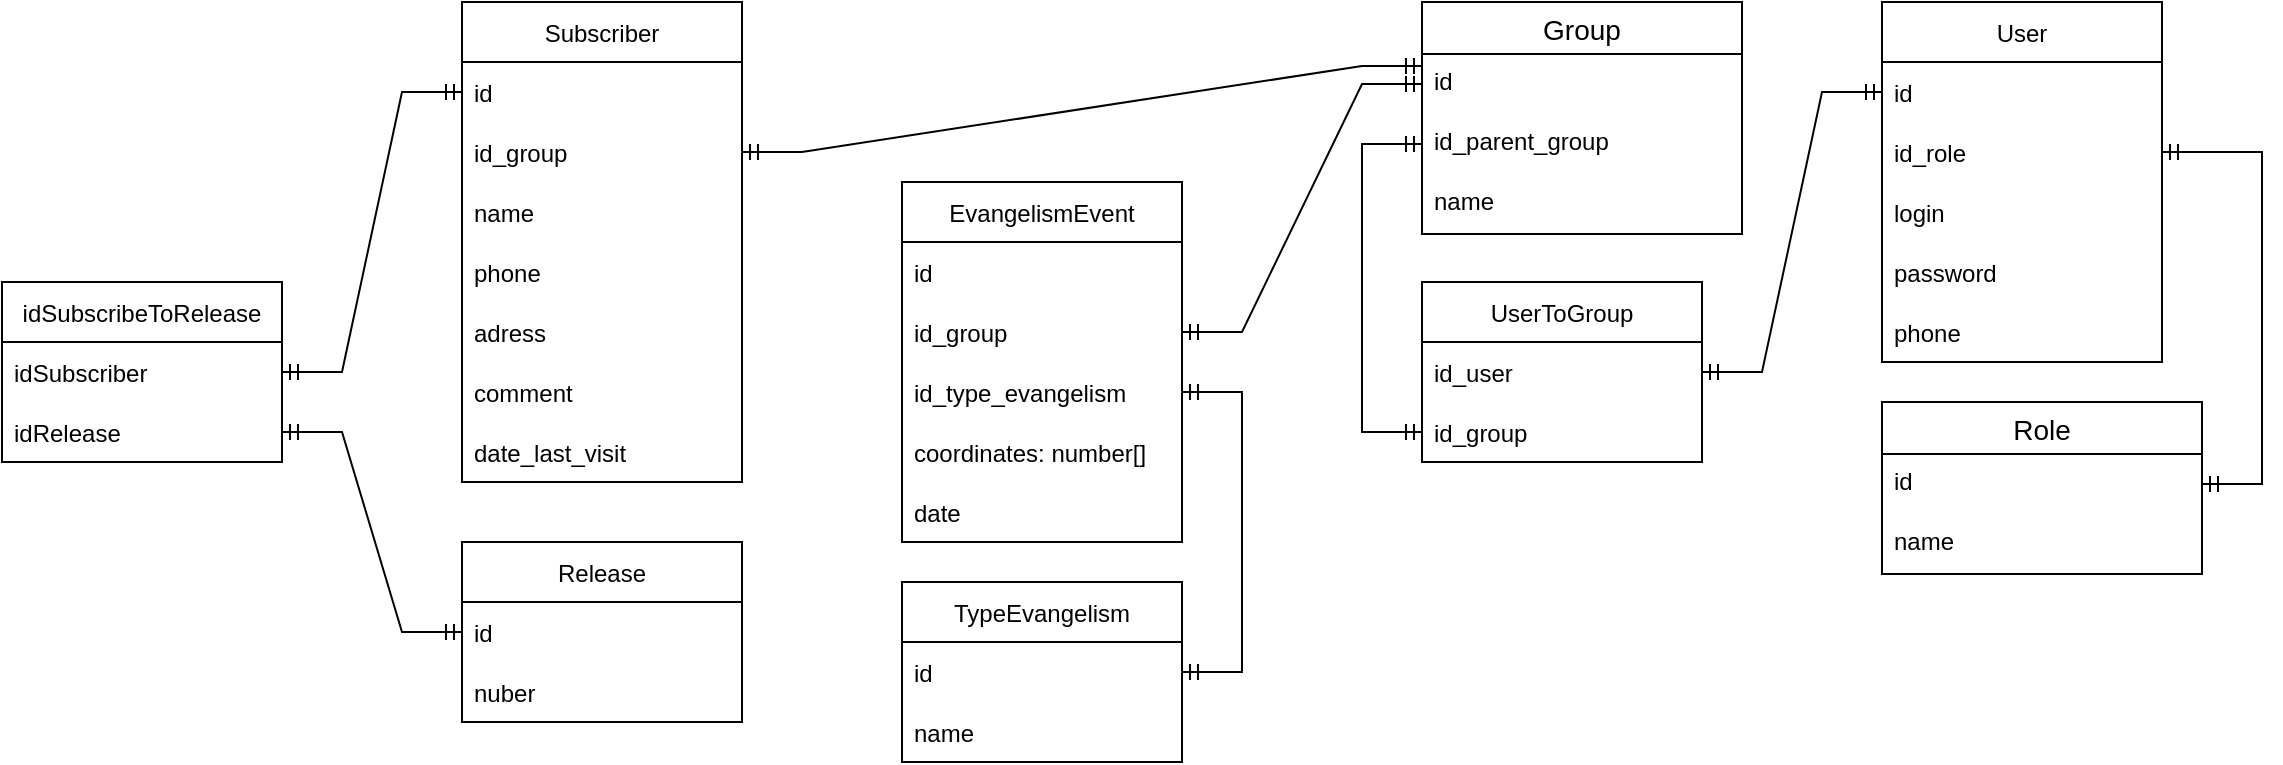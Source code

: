 <mxfile version="20.4.0" type="github"><diagram id="YDXeTUajXqe2XrlBJFdT" name="Страница 1"><mxGraphModel dx="2222" dy="725" grid="1" gridSize="10" guides="1" tooltips="1" connect="1" arrows="1" fold="1" page="0" pageScale="1" pageWidth="850" pageHeight="1100" math="0" shadow="0" extFonts="Permanent Marker^https://fonts.googleapis.com/css?family=Permanent+Marker"><root><mxCell id="0"/><mxCell id="1" parent="0"/><mxCell id="pBtrcGCS6WVCkurQ1EFb-27" value="User" style="swimlane;fontStyle=0;childLayout=stackLayout;horizontal=1;startSize=30;horizontalStack=0;resizeParent=1;resizeParentMax=0;resizeLast=0;collapsible=1;marginBottom=0;" parent="1" vertex="1"><mxGeometry x="250" y="360" width="140" height="180" as="geometry"/></mxCell><mxCell id="pBtrcGCS6WVCkurQ1EFb-28" value="id" style="text;strokeColor=none;fillColor=none;align=left;verticalAlign=middle;spacingLeft=4;spacingRight=4;overflow=hidden;points=[[0,0.5],[1,0.5]];portConstraint=eastwest;rotatable=0;" parent="pBtrcGCS6WVCkurQ1EFb-27" vertex="1"><mxGeometry y="30" width="140" height="30" as="geometry"/></mxCell><mxCell id="pBtrcGCS6WVCkurQ1EFb-30" value="id_role" style="text;strokeColor=none;fillColor=none;align=left;verticalAlign=middle;spacingLeft=4;spacingRight=4;overflow=hidden;points=[[0,0.5],[1,0.5]];portConstraint=eastwest;rotatable=0;" parent="pBtrcGCS6WVCkurQ1EFb-27" vertex="1"><mxGeometry y="60" width="140" height="30" as="geometry"/></mxCell><mxCell id="pBtrcGCS6WVCkurQ1EFb-29" value="login" style="text;strokeColor=none;fillColor=none;align=left;verticalAlign=middle;spacingLeft=4;spacingRight=4;overflow=hidden;points=[[0,0.5],[1,0.5]];portConstraint=eastwest;rotatable=0;" parent="pBtrcGCS6WVCkurQ1EFb-27" vertex="1"><mxGeometry y="90" width="140" height="30" as="geometry"/></mxCell><mxCell id="pBtrcGCS6WVCkurQ1EFb-32" value="password" style="text;strokeColor=none;fillColor=none;align=left;verticalAlign=middle;spacingLeft=4;spacingRight=4;overflow=hidden;points=[[0,0.5],[1,0.5]];portConstraint=eastwest;rotatable=0;" parent="pBtrcGCS6WVCkurQ1EFb-27" vertex="1"><mxGeometry y="120" width="140" height="30" as="geometry"/></mxCell><mxCell id="pBtrcGCS6WVCkurQ1EFb-31" value="phone" style="text;strokeColor=none;fillColor=none;align=left;verticalAlign=middle;spacingLeft=4;spacingRight=4;overflow=hidden;points=[[0,0.5],[1,0.5]];portConstraint=eastwest;rotatable=0;" parent="pBtrcGCS6WVCkurQ1EFb-27" vertex="1"><mxGeometry y="150" width="140" height="30" as="geometry"/></mxCell><mxCell id="pBtrcGCS6WVCkurQ1EFb-33" value="Role" style="swimlane;fontStyle=0;childLayout=stackLayout;horizontal=1;startSize=26;horizontalStack=0;resizeParent=1;resizeParentMax=0;resizeLast=0;collapsible=1;marginBottom=0;align=center;fontSize=14;" parent="1" vertex="1"><mxGeometry x="250" y="560" width="160" height="86" as="geometry"/></mxCell><mxCell id="pBtrcGCS6WVCkurQ1EFb-34" value="id" style="text;strokeColor=none;fillColor=none;spacingLeft=4;spacingRight=4;overflow=hidden;rotatable=0;points=[[0,0.5],[1,0.5]];portConstraint=eastwest;fontSize=12;" parent="pBtrcGCS6WVCkurQ1EFb-33" vertex="1"><mxGeometry y="26" width="160" height="30" as="geometry"/></mxCell><mxCell id="pBtrcGCS6WVCkurQ1EFb-36" value="name" style="text;strokeColor=none;fillColor=none;spacingLeft=4;spacingRight=4;overflow=hidden;rotatable=0;points=[[0,0.5],[1,0.5]];portConstraint=eastwest;fontSize=12;" parent="pBtrcGCS6WVCkurQ1EFb-33" vertex="1"><mxGeometry y="56" width="160" height="30" as="geometry"/></mxCell><mxCell id="pBtrcGCS6WVCkurQ1EFb-39" value="Group" style="swimlane;fontStyle=0;childLayout=stackLayout;horizontal=1;startSize=26;horizontalStack=0;resizeParent=1;resizeParentMax=0;resizeLast=0;collapsible=1;marginBottom=0;align=center;fontSize=14;" parent="1" vertex="1"><mxGeometry x="20" y="360" width="160" height="116" as="geometry"/></mxCell><mxCell id="pBtrcGCS6WVCkurQ1EFb-40" value="id" style="text;strokeColor=none;fillColor=none;spacingLeft=4;spacingRight=4;overflow=hidden;rotatable=0;points=[[0,0.5],[1,0.5]];portConstraint=eastwest;fontSize=12;" parent="pBtrcGCS6WVCkurQ1EFb-39" vertex="1"><mxGeometry y="26" width="160" height="30" as="geometry"/></mxCell><mxCell id="pSAijMKQgxUr13QdM9aA-28" value="id_parent_group" style="text;strokeColor=none;fillColor=none;spacingLeft=4;spacingRight=4;overflow=hidden;rotatable=0;points=[[0,0.5],[1,0.5]];portConstraint=eastwest;fontSize=12;" parent="pBtrcGCS6WVCkurQ1EFb-39" vertex="1"><mxGeometry y="56" width="160" height="30" as="geometry"/></mxCell><mxCell id="pBtrcGCS6WVCkurQ1EFb-42" value="name" style="text;strokeColor=none;fillColor=none;spacingLeft=4;spacingRight=4;overflow=hidden;rotatable=0;points=[[0,0.5],[1,0.5]];portConstraint=eastwest;fontSize=12;" parent="pBtrcGCS6WVCkurQ1EFb-39" vertex="1"><mxGeometry y="86" width="160" height="30" as="geometry"/></mxCell><mxCell id="pBtrcGCS6WVCkurQ1EFb-67" value="Subscriber" style="swimlane;fontStyle=0;childLayout=stackLayout;horizontal=1;startSize=30;horizontalStack=0;resizeParent=1;resizeParentMax=0;resizeLast=0;collapsible=1;marginBottom=0;" parent="1" vertex="1"><mxGeometry x="-460" y="360" width="140" height="240" as="geometry"/></mxCell><mxCell id="pBtrcGCS6WVCkurQ1EFb-68" value="id" style="text;strokeColor=none;fillColor=none;align=left;verticalAlign=middle;spacingLeft=4;spacingRight=4;overflow=hidden;points=[[0,0.5],[1,0.5]];portConstraint=eastwest;rotatable=0;" parent="pBtrcGCS6WVCkurQ1EFb-67" vertex="1"><mxGeometry y="30" width="140" height="30" as="geometry"/></mxCell><mxCell id="Q2FzTYHGbEFqpQEmY6my-18" value="id_group" style="text;strokeColor=none;fillColor=none;align=left;verticalAlign=middle;spacingLeft=4;spacingRight=4;overflow=hidden;points=[[0,0.5],[1,0.5]];portConstraint=eastwest;rotatable=0;" parent="pBtrcGCS6WVCkurQ1EFb-67" vertex="1"><mxGeometry y="60" width="140" height="30" as="geometry"/></mxCell><mxCell id="pBtrcGCS6WVCkurQ1EFb-93" value="name" style="text;strokeColor=none;fillColor=none;align=left;verticalAlign=middle;spacingLeft=4;spacingRight=4;overflow=hidden;points=[[0,0.5],[1,0.5]];portConstraint=eastwest;rotatable=0;" parent="pBtrcGCS6WVCkurQ1EFb-67" vertex="1"><mxGeometry y="90" width="140" height="30" as="geometry"/></mxCell><mxCell id="pSAijMKQgxUr13QdM9aA-40" value="phone" style="text;strokeColor=none;fillColor=none;align=left;verticalAlign=middle;spacingLeft=4;spacingRight=4;overflow=hidden;points=[[0,0.5],[1,0.5]];portConstraint=eastwest;rotatable=0;" parent="pBtrcGCS6WVCkurQ1EFb-67" vertex="1"><mxGeometry y="120" width="140" height="30" as="geometry"/></mxCell><mxCell id="pBtrcGCS6WVCkurQ1EFb-94" value="adress" style="text;strokeColor=none;fillColor=none;align=left;verticalAlign=middle;spacingLeft=4;spacingRight=4;overflow=hidden;points=[[0,0.5],[1,0.5]];portConstraint=eastwest;rotatable=0;" parent="pBtrcGCS6WVCkurQ1EFb-67" vertex="1"><mxGeometry y="150" width="140" height="30" as="geometry"/></mxCell><mxCell id="pBtrcGCS6WVCkurQ1EFb-70" value="comment" style="text;strokeColor=none;fillColor=none;align=left;verticalAlign=middle;spacingLeft=4;spacingRight=4;overflow=hidden;points=[[0,0.5],[1,0.5]];portConstraint=eastwest;rotatable=0;" parent="pBtrcGCS6WVCkurQ1EFb-67" vertex="1"><mxGeometry y="180" width="140" height="30" as="geometry"/></mxCell><mxCell id="pSAijMKQgxUr13QdM9aA-29" value="date_last_visit" style="text;strokeColor=none;fillColor=none;align=left;verticalAlign=middle;spacingLeft=4;spacingRight=4;overflow=hidden;points=[[0,0.5],[1,0.5]];portConstraint=eastwest;rotatable=0;" parent="pBtrcGCS6WVCkurQ1EFb-67" vertex="1"><mxGeometry y="210" width="140" height="30" as="geometry"/></mxCell><mxCell id="pSAijMKQgxUr13QdM9aA-10" value="EvangelismEvent" style="swimlane;fontStyle=0;childLayout=stackLayout;horizontal=1;startSize=30;horizontalStack=0;resizeParent=1;resizeParentMax=0;resizeLast=0;collapsible=1;marginBottom=0;" parent="1" vertex="1"><mxGeometry x="-240" y="450" width="140" height="180" as="geometry"/></mxCell><mxCell id="pSAijMKQgxUr13QdM9aA-11" value="id" style="text;strokeColor=none;fillColor=none;align=left;verticalAlign=middle;spacingLeft=4;spacingRight=4;overflow=hidden;points=[[0,0.5],[1,0.5]];portConstraint=eastwest;rotatable=0;" parent="pSAijMKQgxUr13QdM9aA-10" vertex="1"><mxGeometry y="30" width="140" height="30" as="geometry"/></mxCell><mxCell id="pSAijMKQgxUr13QdM9aA-17" value="id_group" style="text;strokeColor=none;fillColor=none;align=left;verticalAlign=middle;spacingLeft=4;spacingRight=4;overflow=hidden;points=[[0,0.5],[1,0.5]];portConstraint=eastwest;rotatable=0;" parent="pSAijMKQgxUr13QdM9aA-10" vertex="1"><mxGeometry y="60" width="140" height="30" as="geometry"/></mxCell><mxCell id="pSAijMKQgxUr13QdM9aA-30" value="id_type_evangelism" style="text;strokeColor=none;fillColor=none;align=left;verticalAlign=middle;spacingLeft=4;spacingRight=4;overflow=hidden;points=[[0,0.5],[1,0.5]];portConstraint=eastwest;rotatable=0;" parent="pSAijMKQgxUr13QdM9aA-10" vertex="1"><mxGeometry y="90" width="140" height="30" as="geometry"/></mxCell><mxCell id="pSAijMKQgxUr13QdM9aA-16" value="coordinates: number[]" style="text;strokeColor=none;fillColor=none;align=left;verticalAlign=middle;spacingLeft=4;spacingRight=4;overflow=hidden;points=[[0,0.5],[1,0.5]];portConstraint=eastwest;rotatable=0;" parent="pSAijMKQgxUr13QdM9aA-10" vertex="1"><mxGeometry y="120" width="140" height="30" as="geometry"/></mxCell><mxCell id="pSAijMKQgxUr13QdM9aA-18" value="date" style="text;strokeColor=none;fillColor=none;align=left;verticalAlign=middle;spacingLeft=4;spacingRight=4;overflow=hidden;points=[[0,0.5],[1,0.5]];portConstraint=eastwest;rotatable=0;" parent="pSAijMKQgxUr13QdM9aA-10" vertex="1"><mxGeometry y="150" width="140" height="30" as="geometry"/></mxCell><mxCell id="pSAijMKQgxUr13QdM9aA-24" value="UserToGroup" style="swimlane;fontStyle=0;childLayout=stackLayout;horizontal=1;startSize=30;horizontalStack=0;resizeParent=1;resizeParentMax=0;resizeLast=0;collapsible=1;marginBottom=0;" parent="1" vertex="1"><mxGeometry x="20" y="500" width="140" height="90" as="geometry"/></mxCell><mxCell id="pSAijMKQgxUr13QdM9aA-25" value="id_user" style="text;strokeColor=none;fillColor=none;align=left;verticalAlign=middle;spacingLeft=4;spacingRight=4;overflow=hidden;points=[[0,0.5],[1,0.5]];portConstraint=eastwest;rotatable=0;" parent="pSAijMKQgxUr13QdM9aA-24" vertex="1"><mxGeometry y="30" width="140" height="30" as="geometry"/></mxCell><mxCell id="pSAijMKQgxUr13QdM9aA-26" value="id_group" style="text;strokeColor=none;fillColor=none;align=left;verticalAlign=middle;spacingLeft=4;spacingRight=4;overflow=hidden;points=[[0,0.5],[1,0.5]];portConstraint=eastwest;rotatable=0;" parent="pSAijMKQgxUr13QdM9aA-24" vertex="1"><mxGeometry y="60" width="140" height="30" as="geometry"/></mxCell><mxCell id="pSAijMKQgxUr13QdM9aA-31" value="TypeEvangelism" style="swimlane;fontStyle=0;childLayout=stackLayout;horizontal=1;startSize=30;horizontalStack=0;resizeParent=1;resizeParentMax=0;resizeLast=0;collapsible=1;marginBottom=0;" parent="1" vertex="1"><mxGeometry x="-240" y="650" width="140" height="90" as="geometry"/></mxCell><mxCell id="pSAijMKQgxUr13QdM9aA-32" value="id" style="text;strokeColor=none;fillColor=none;align=left;verticalAlign=middle;spacingLeft=4;spacingRight=4;overflow=hidden;points=[[0,0.5],[1,0.5]];portConstraint=eastwest;rotatable=0;" parent="pSAijMKQgxUr13QdM9aA-31" vertex="1"><mxGeometry y="30" width="140" height="30" as="geometry"/></mxCell><mxCell id="pSAijMKQgxUr13QdM9aA-33" value="name" style="text;strokeColor=none;fillColor=none;align=left;verticalAlign=middle;spacingLeft=4;spacingRight=4;overflow=hidden;points=[[0,0.5],[1,0.5]];portConstraint=eastwest;rotatable=0;" parent="pSAijMKQgxUr13QdM9aA-31" vertex="1"><mxGeometry y="60" width="140" height="30" as="geometry"/></mxCell><mxCell id="Q2FzTYHGbEFqpQEmY6my-1" value="Release" style="swimlane;fontStyle=0;childLayout=stackLayout;horizontal=1;startSize=30;horizontalStack=0;resizeParent=1;resizeParentMax=0;resizeLast=0;collapsible=1;marginBottom=0;" parent="1" vertex="1"><mxGeometry x="-460" y="630" width="140" height="90" as="geometry"/></mxCell><mxCell id="Q2FzTYHGbEFqpQEmY6my-2" value="id" style="text;strokeColor=none;fillColor=none;align=left;verticalAlign=middle;spacingLeft=4;spacingRight=4;overflow=hidden;points=[[0,0.5],[1,0.5]];portConstraint=eastwest;rotatable=0;" parent="Q2FzTYHGbEFqpQEmY6my-1" vertex="1"><mxGeometry y="30" width="140" height="30" as="geometry"/></mxCell><mxCell id="Q2FzTYHGbEFqpQEmY6my-3" value="nuber" style="text;strokeColor=none;fillColor=none;align=left;verticalAlign=middle;spacingLeft=4;spacingRight=4;overflow=hidden;points=[[0,0.5],[1,0.5]];portConstraint=eastwest;rotatable=0;" parent="Q2FzTYHGbEFqpQEmY6my-1" vertex="1"><mxGeometry y="60" width="140" height="30" as="geometry"/></mxCell><mxCell id="Q2FzTYHGbEFqpQEmY6my-5" value="idSubscribeToRelease" style="swimlane;fontStyle=0;childLayout=stackLayout;horizontal=1;startSize=30;horizontalStack=0;resizeParent=1;resizeParentMax=0;resizeLast=0;collapsible=1;marginBottom=0;" parent="1" vertex="1"><mxGeometry x="-690" y="500" width="140" height="90" as="geometry"/></mxCell><mxCell id="Q2FzTYHGbEFqpQEmY6my-7" value="idSubscriber" style="text;strokeColor=none;fillColor=none;align=left;verticalAlign=middle;spacingLeft=4;spacingRight=4;overflow=hidden;points=[[0,0.5],[1,0.5]];portConstraint=eastwest;rotatable=0;" parent="Q2FzTYHGbEFqpQEmY6my-5" vertex="1"><mxGeometry y="30" width="140" height="30" as="geometry"/></mxCell><mxCell id="Q2FzTYHGbEFqpQEmY6my-6" value="idRelease" style="text;strokeColor=none;fillColor=none;align=left;verticalAlign=middle;spacingLeft=4;spacingRight=4;overflow=hidden;points=[[0,0.5],[1,0.5]];portConstraint=eastwest;rotatable=0;" parent="Q2FzTYHGbEFqpQEmY6my-5" vertex="1"><mxGeometry y="60" width="140" height="30" as="geometry"/></mxCell><mxCell id="Q2FzTYHGbEFqpQEmY6my-11" value="" style="edgeStyle=entityRelationEdgeStyle;fontSize=12;html=1;endArrow=ERmandOne;startArrow=ERmandOne;rounded=0;entryX=0;entryY=0.5;entryDx=0;entryDy=0;exitX=1;exitY=0.5;exitDx=0;exitDy=0;" parent="1" source="Q2FzTYHGbEFqpQEmY6my-6" target="Q2FzTYHGbEFqpQEmY6my-2" edge="1"><mxGeometry width="100" height="100" relative="1" as="geometry"><mxPoint x="-590" y="900" as="sourcePoint"/><mxPoint x="-490" y="800" as="targetPoint"/></mxGeometry></mxCell><mxCell id="Q2FzTYHGbEFqpQEmY6my-12" value="" style="edgeStyle=entityRelationEdgeStyle;fontSize=12;html=1;endArrow=ERmandOne;startArrow=ERmandOne;rounded=0;entryX=0;entryY=0.5;entryDx=0;entryDy=0;exitX=1;exitY=0.5;exitDx=0;exitDy=0;" parent="1" source="Q2FzTYHGbEFqpQEmY6my-7" target="pBtrcGCS6WVCkurQ1EFb-68" edge="1"><mxGeometry width="100" height="100" relative="1" as="geometry"><mxPoint x="-630" y="470" as="sourcePoint"/><mxPoint x="-530" y="370" as="targetPoint"/></mxGeometry></mxCell><mxCell id="Q2FzTYHGbEFqpQEmY6my-13" value="" style="edgeStyle=orthogonalEdgeStyle;fontSize=12;html=1;endArrow=ERmandOne;startArrow=ERmandOne;rounded=0;entryX=1;entryY=0.5;entryDx=0;entryDy=0;exitX=1;exitY=0.5;exitDx=0;exitDy=0;" parent="1" source="pBtrcGCS6WVCkurQ1EFb-34" target="pBtrcGCS6WVCkurQ1EFb-30" edge="1"><mxGeometry width="100" height="100" relative="1" as="geometry"><mxPoint x="440" y="580" as="sourcePoint"/><mxPoint x="540" y="480" as="targetPoint"/><Array as="points"><mxPoint x="440" y="601"/><mxPoint x="440" y="435"/></Array></mxGeometry></mxCell><mxCell id="Q2FzTYHGbEFqpQEmY6my-14" value="" style="edgeStyle=entityRelationEdgeStyle;fontSize=12;html=1;endArrow=ERmandOne;startArrow=ERmandOne;rounded=0;entryX=0;entryY=0.5;entryDx=0;entryDy=0;exitX=1;exitY=0.5;exitDx=0;exitDy=0;" parent="1" source="pSAijMKQgxUr13QdM9aA-25" target="pBtrcGCS6WVCkurQ1EFb-28" edge="1"><mxGeometry width="100" height="100" relative="1" as="geometry"><mxPoint x="150" y="730" as="sourcePoint"/><mxPoint x="250" y="630" as="targetPoint"/></mxGeometry></mxCell><mxCell id="Q2FzTYHGbEFqpQEmY6my-15" value="" style="edgeStyle=orthogonalEdgeStyle;fontSize=12;html=1;endArrow=ERmandOne;startArrow=ERmandOne;rounded=0;entryX=0;entryY=0.5;entryDx=0;entryDy=0;exitX=0;exitY=0.5;exitDx=0;exitDy=0;" parent="1" source="pSAijMKQgxUr13QdM9aA-28" target="pSAijMKQgxUr13QdM9aA-26" edge="1"><mxGeometry width="100" height="100" relative="1" as="geometry"><mxPoint x="-80" y="760" as="sourcePoint"/><mxPoint x="20" y="660" as="targetPoint"/><Array as="points"><mxPoint x="-10" y="431"/><mxPoint x="-10" y="575"/></Array></mxGeometry></mxCell><mxCell id="Q2FzTYHGbEFqpQEmY6my-16" value="" style="edgeStyle=entityRelationEdgeStyle;fontSize=12;html=1;endArrow=ERmandOne;startArrow=ERmandOne;rounded=0;exitX=1;exitY=0.5;exitDx=0;exitDy=0;entryX=1;entryY=0.5;entryDx=0;entryDy=0;" parent="1" source="pSAijMKQgxUr13QdM9aA-32" target="pSAijMKQgxUr13QdM9aA-30" edge="1"><mxGeometry width="100" height="100" relative="1" as="geometry"><mxPoint x="-70" y="850" as="sourcePoint"/><mxPoint x="30" y="750" as="targetPoint"/></mxGeometry></mxCell><mxCell id="Q2FzTYHGbEFqpQEmY6my-17" value="" style="edgeStyle=entityRelationEdgeStyle;fontSize=12;html=1;endArrow=ERmandOne;startArrow=ERmandOne;rounded=0;entryX=0;entryY=0.5;entryDx=0;entryDy=0;exitX=1;exitY=0.5;exitDx=0;exitDy=0;" parent="1" source="pSAijMKQgxUr13QdM9aA-17" target="pBtrcGCS6WVCkurQ1EFb-40" edge="1"><mxGeometry width="100" height="100" relative="1" as="geometry"><mxPoint x="-60" y="320" as="sourcePoint"/><mxPoint x="40" y="220" as="targetPoint"/></mxGeometry></mxCell><mxCell id="Q2FzTYHGbEFqpQEmY6my-19" value="" style="edgeStyle=entityRelationEdgeStyle;fontSize=12;html=1;endArrow=ERmandOne;startArrow=ERmandOne;rounded=0;exitX=1;exitY=0.5;exitDx=0;exitDy=0;" parent="1" source="Q2FzTYHGbEFqpQEmY6my-18" edge="1"><mxGeometry width="100" height="100" relative="1" as="geometry"><mxPoint x="-180" y="260" as="sourcePoint"/><mxPoint x="20" y="392" as="targetPoint"/></mxGeometry></mxCell></root></mxGraphModel></diagram></mxfile>
